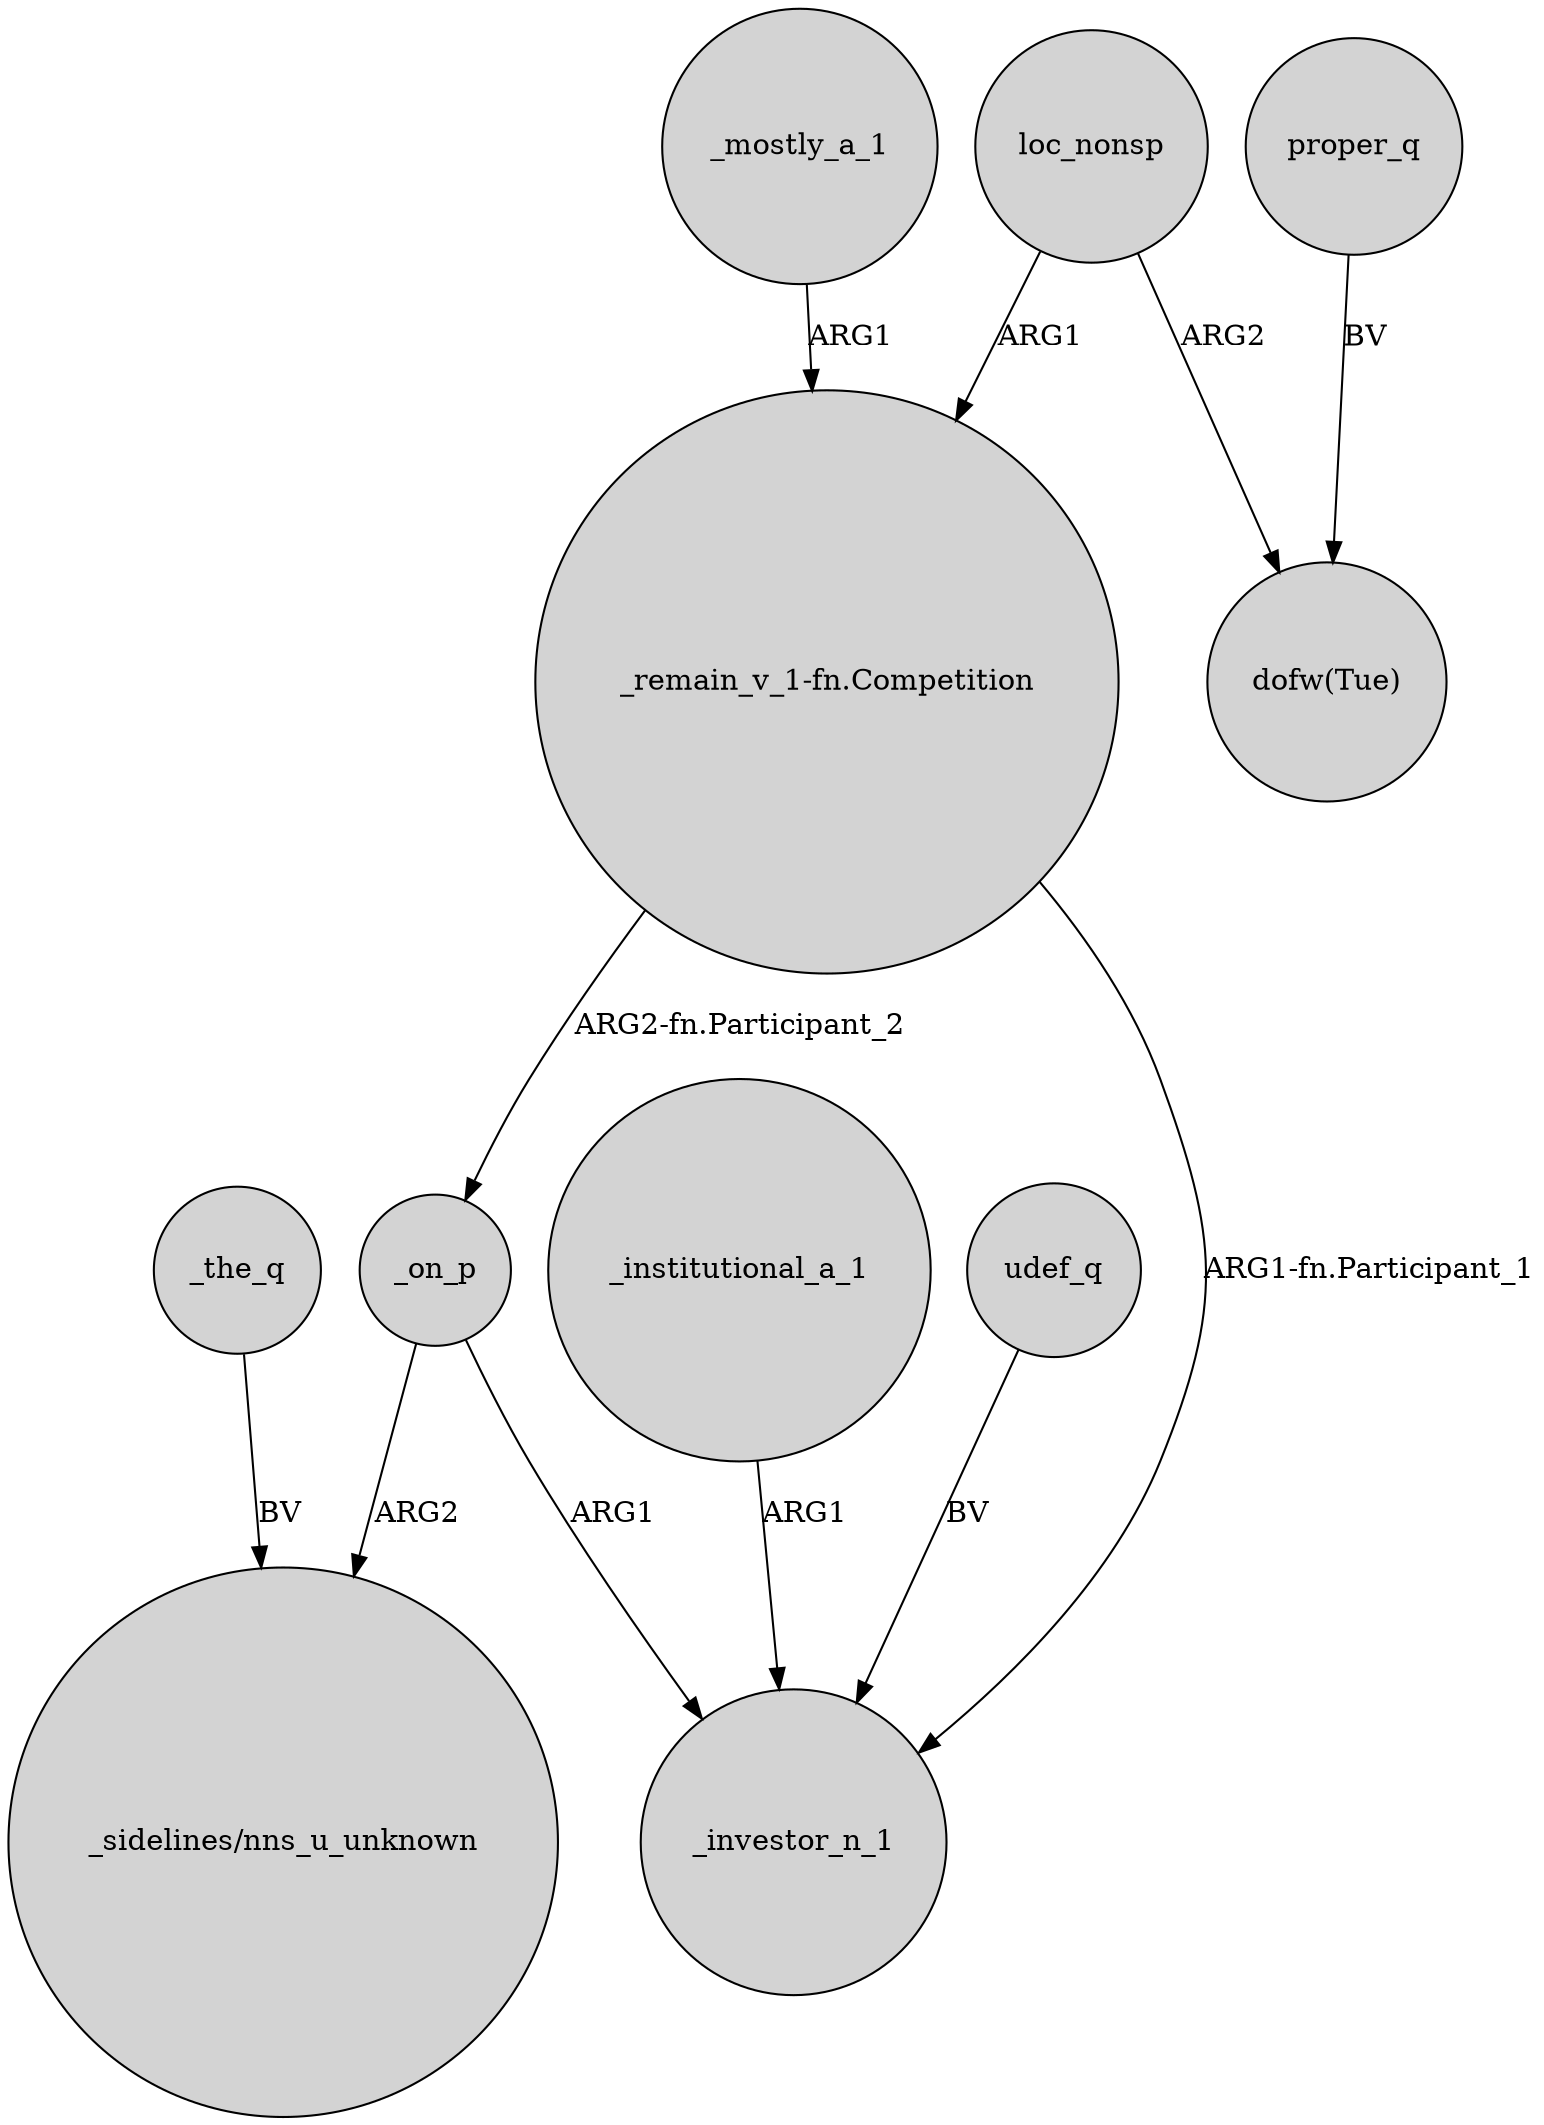 digraph {
	node [shape=circle style=filled]
	_the_q -> "_sidelines/nns_u_unknown" [label=BV]
	_on_p -> "_sidelines/nns_u_unknown" [label=ARG2]
	loc_nonsp -> "dofw(Tue)" [label=ARG2]
	udef_q -> _investor_n_1 [label=BV]
	_mostly_a_1 -> "_remain_v_1-fn.Competition" [label=ARG1]
	_institutional_a_1 -> _investor_n_1 [label=ARG1]
	loc_nonsp -> "_remain_v_1-fn.Competition" [label=ARG1]
	"_remain_v_1-fn.Competition" -> _investor_n_1 [label="ARG1-fn.Participant_1"]
	"_remain_v_1-fn.Competition" -> _on_p [label="ARG2-fn.Participant_2"]
	proper_q -> "dofw(Tue)" [label=BV]
	_on_p -> _investor_n_1 [label=ARG1]
}
